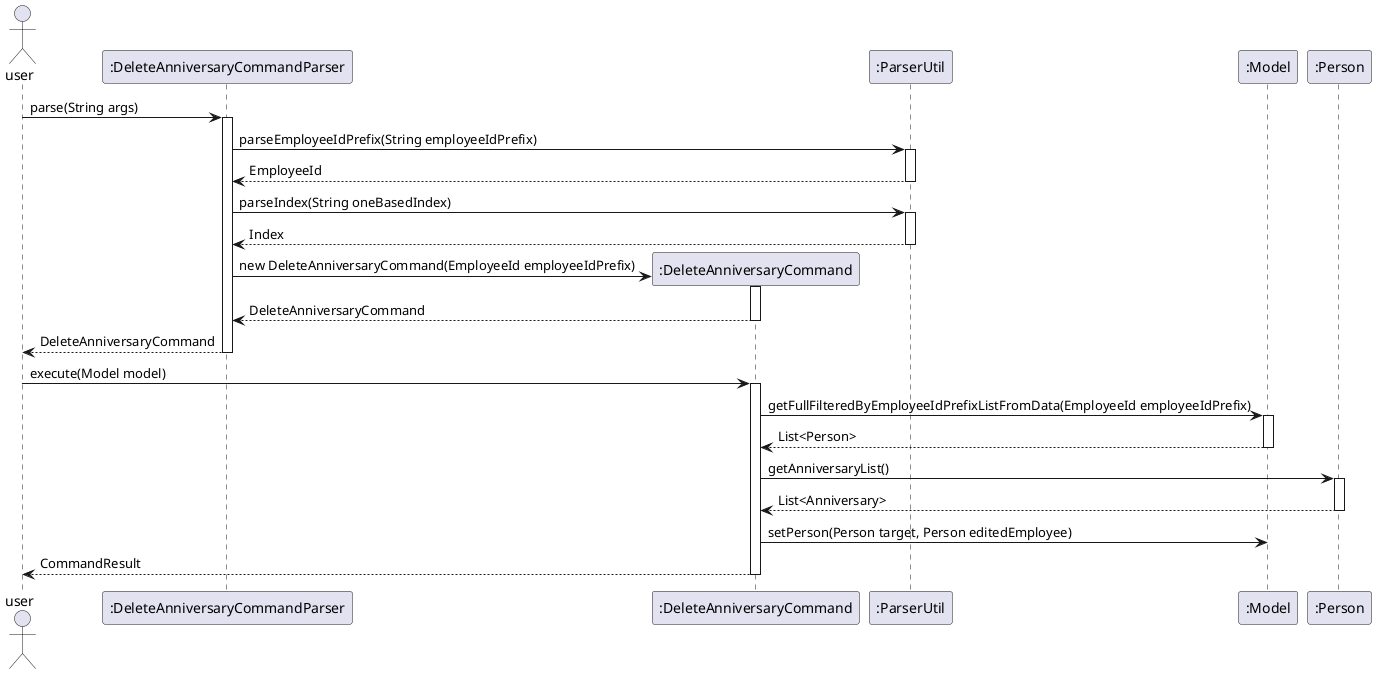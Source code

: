 @startuml
actor user as U
participant ":DeleteAnniversaryCommandParser" as DACP
participant ":DeleteAnniversaryCommand" as DAC
participant ":ParserUtil" as PU
participant ":Model" as M
participant ":Person" as P

U -> DACP: parse(String args)
activate DACP
DACP -> PU: parseEmployeeIdPrefix(String employeeIdPrefix)
activate PU
PU --> DACP: EmployeeId
deactivate PU
DACP -> PU: parseIndex(String oneBasedIndex)
activate PU
PU --> DACP: Index
deactivate PU
create DAC
DACP -> DAC: new DeleteAnniversaryCommand(EmployeeId employeeIdPrefix)
Activate DAC
return DeleteAnniversaryCommand
DACP --> U : DeleteAnniversaryCommand
deactivate DACP

U -> DAC: execute(Model model)
activate DAC
DAC -> M : getFullFilteredByEmployeeIdPrefixListFromData(EmployeeId employeeIdPrefix)
activate M
M --> DAC : List<Person>
deactivate M
DAC -> P : getAnniversaryList()
activate P
P --> DAC : List<Anniversary>
deactivate P
DAC -> M : setPerson(Person target, Person editedEmployee)
DAC --> U : CommandResult
deactivate DAC
@enduml
